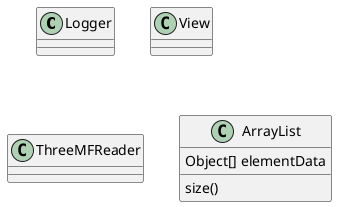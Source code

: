 @startuml
'https://plantuml.com/class-diagram

static class Logger
class View
class ThreeMFReader



class ArrayList {
Object[] elementData
size()
}


@enduml